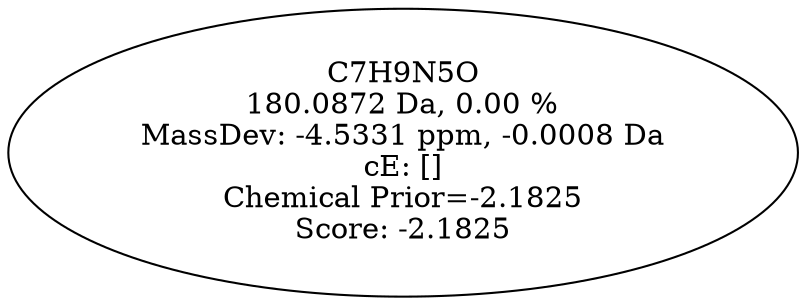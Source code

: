 strict digraph {
v1 [label="C7H9N5O\n180.0872 Da, 0.00 %\nMassDev: -4.5331 ppm, -0.0008 Da\ncE: []\nChemical Prior=-2.1825\nScore: -2.1825"];
}